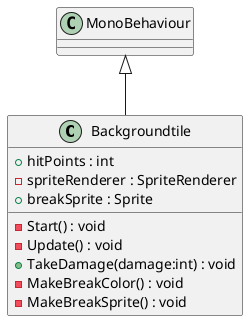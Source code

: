 @startuml
class Backgroundtile {
    + hitPoints : int
    - spriteRenderer : SpriteRenderer
    + breakSprite : Sprite
    - Start() : void
    - Update() : void
    + TakeDamage(damage:int) : void
    - MakeBreakColor() : void
    - MakeBreakSprite() : void
}
MonoBehaviour <|-- Backgroundtile
@enduml
